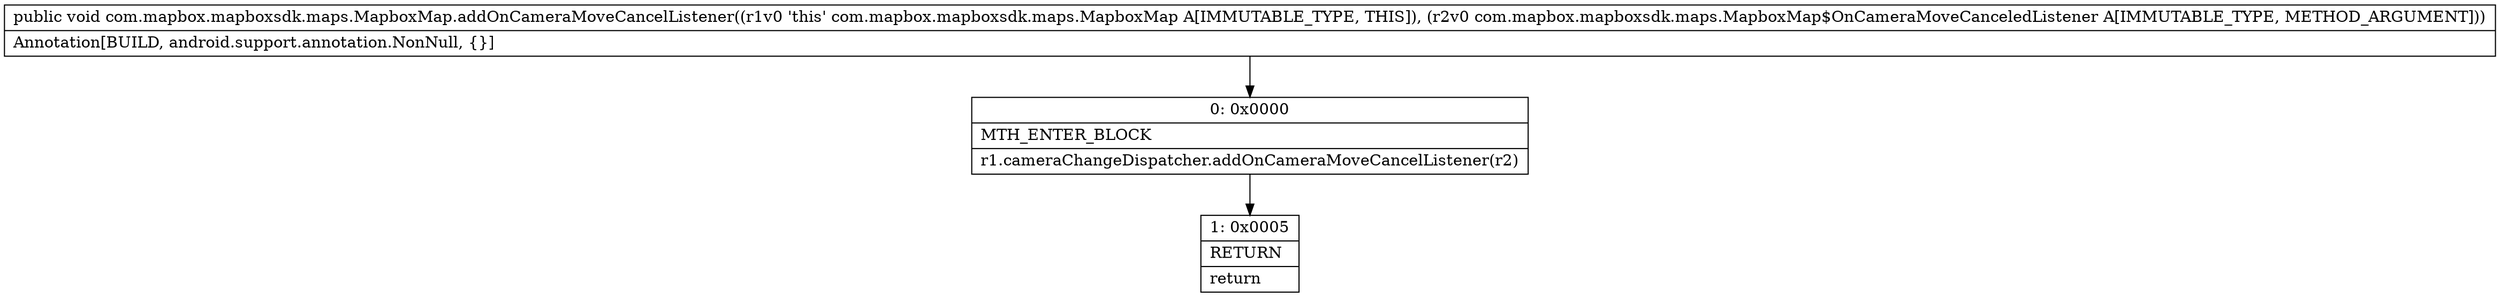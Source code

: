 digraph "CFG forcom.mapbox.mapboxsdk.maps.MapboxMap.addOnCameraMoveCancelListener(Lcom\/mapbox\/mapboxsdk\/maps\/MapboxMap$OnCameraMoveCanceledListener;)V" {
Node_0 [shape=record,label="{0\:\ 0x0000|MTH_ENTER_BLOCK\l|r1.cameraChangeDispatcher.addOnCameraMoveCancelListener(r2)\l}"];
Node_1 [shape=record,label="{1\:\ 0x0005|RETURN\l|return\l}"];
MethodNode[shape=record,label="{public void com.mapbox.mapboxsdk.maps.MapboxMap.addOnCameraMoveCancelListener((r1v0 'this' com.mapbox.mapboxsdk.maps.MapboxMap A[IMMUTABLE_TYPE, THIS]), (r2v0 com.mapbox.mapboxsdk.maps.MapboxMap$OnCameraMoveCanceledListener A[IMMUTABLE_TYPE, METHOD_ARGUMENT]))  | Annotation[BUILD, android.support.annotation.NonNull, \{\}]\l}"];
MethodNode -> Node_0;
Node_0 -> Node_1;
}

